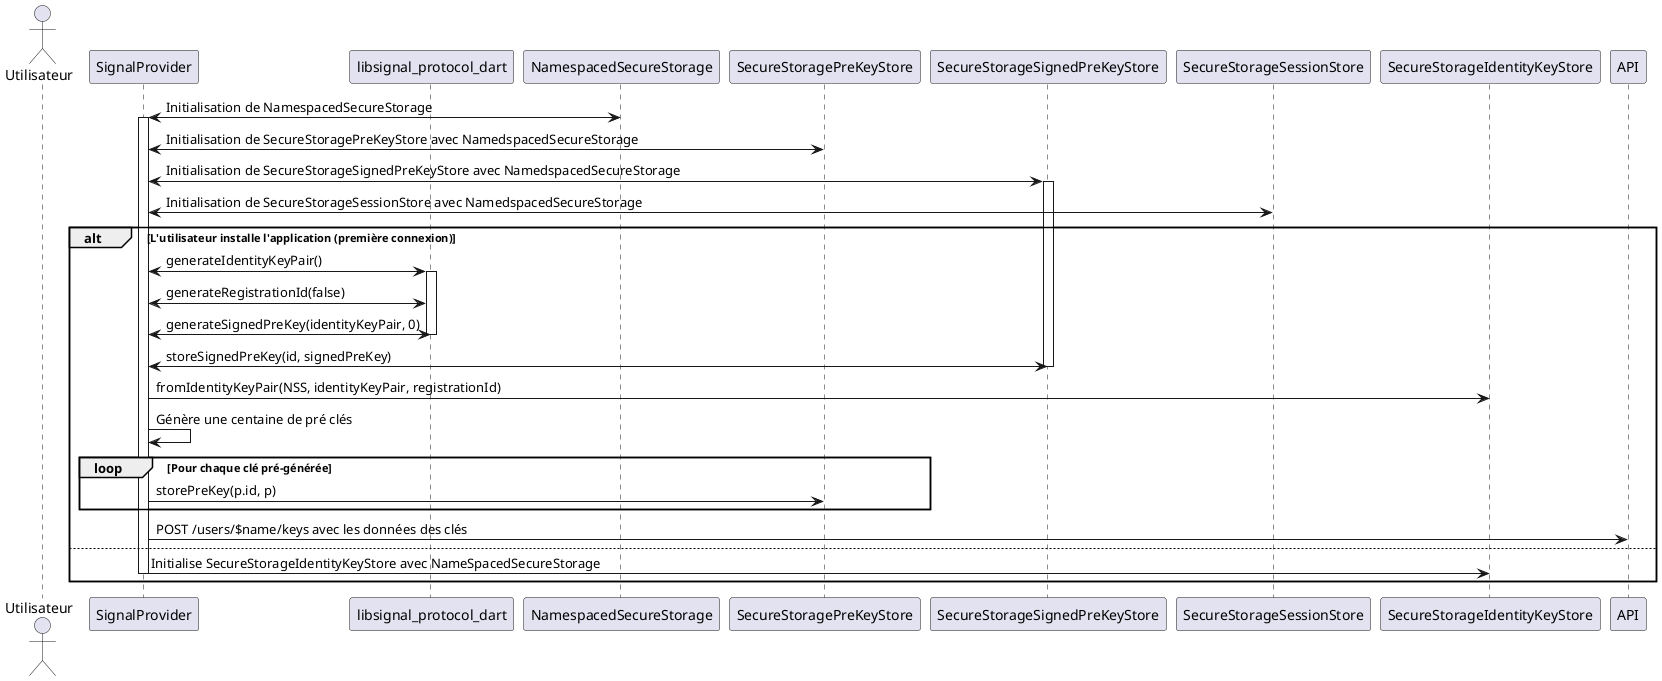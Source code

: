 @startuml initialize
actor Utilisateur
participant "SignalProvider" as SignalProvider
participant "libsignal_protocol_dart" as LibSignal
participant "NamespacedSecureStorage" as NSS
participant "SecureStoragePreKeyStore" as PreKeyStore
participant "SecureStorageSignedPreKeyStore" as SignedPreKeyStore
participant "SecureStorageSessionStore" as SessionStore
participant "SecureStorageIdentityKeyStore" as IdentityKeyStore
participant "API" as Api

SignalProvider <-> NSS : Initialisation de NamespacedSecureStorage 
activate SignalProvider
SignalProvider <-> PreKeyStore : Initialisation de SecureStoragePreKeyStore avec NamedspacedSecureStorage
SignalProvider <-> SignedPreKeyStore : Initialisation de SecureStorageSignedPreKeyStore avec NamedspacedSecureStorage
activate SignedPreKeyStore
SignalProvider <-> SessionStore : Initialisation de SecureStorageSessionStore avec NamedspacedSecureStorage

alt L'utilisateur installe l'application (première connexion)
        SignalProvider <-> LibSignal : generateIdentityKeyPair()
        activate LibSignal
        SignalProvider <-> LibSignal : generateRegistrationId(false)
        SignalProvider <-> LibSignal : generateSignedPreKey(identityKeyPair, 0)
        deactivate LibSignal
        SignalProvider <-> SignedPreKeyStore : storeSignedPreKey(id, signedPreKey)
        deactivate SignedPreKeyStore
        SignalProvider -> IdentityKeyStore : fromIdentityKeyPair(NSS, identityKeyPair, registrationId)
        SignalProvider -> SignalProvider : Génère une centaine de pré clés
        loop Pour chaque clé pré-générée
            SignalProvider -> PreKeyStore : storePreKey(p.id, p)
        end
        SignalProvider -> Api : POST /users/$name/keys avec les données des clés
else
    SignalProvider -> IdentityKeyStore : Initialise SecureStorageIdentityKeyStore avec NameSpacedSecureStorage
    deactivate SignalProvider
end
@enduml
